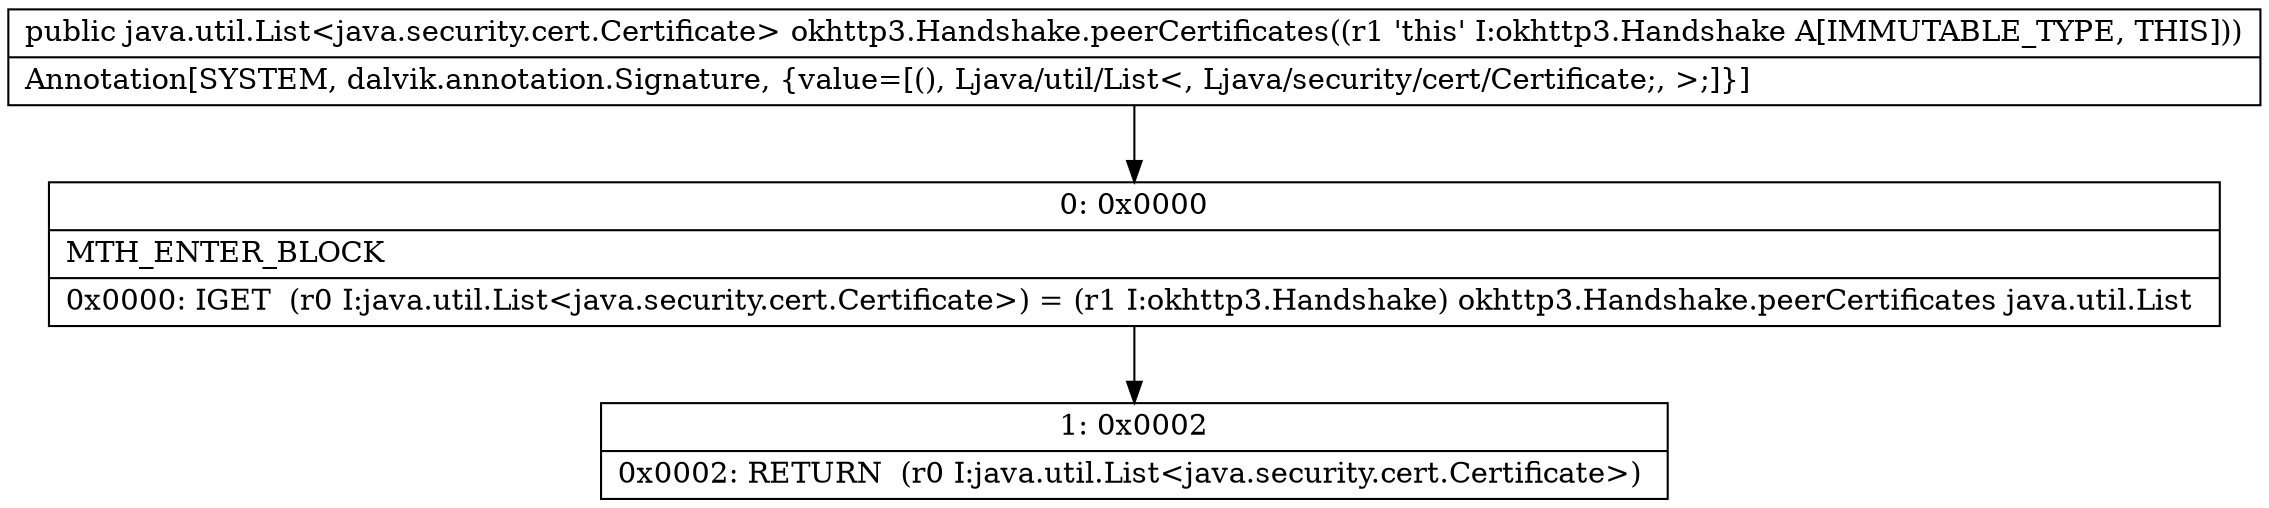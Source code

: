 digraph "CFG forokhttp3.Handshake.peerCertificates()Ljava\/util\/List;" {
Node_0 [shape=record,label="{0\:\ 0x0000|MTH_ENTER_BLOCK\l|0x0000: IGET  (r0 I:java.util.List\<java.security.cert.Certificate\>) = (r1 I:okhttp3.Handshake) okhttp3.Handshake.peerCertificates java.util.List \l}"];
Node_1 [shape=record,label="{1\:\ 0x0002|0x0002: RETURN  (r0 I:java.util.List\<java.security.cert.Certificate\>) \l}"];
MethodNode[shape=record,label="{public java.util.List\<java.security.cert.Certificate\> okhttp3.Handshake.peerCertificates((r1 'this' I:okhttp3.Handshake A[IMMUTABLE_TYPE, THIS]))  | Annotation[SYSTEM, dalvik.annotation.Signature, \{value=[(), Ljava\/util\/List\<, Ljava\/security\/cert\/Certificate;, \>;]\}]\l}"];
MethodNode -> Node_0;
Node_0 -> Node_1;
}


